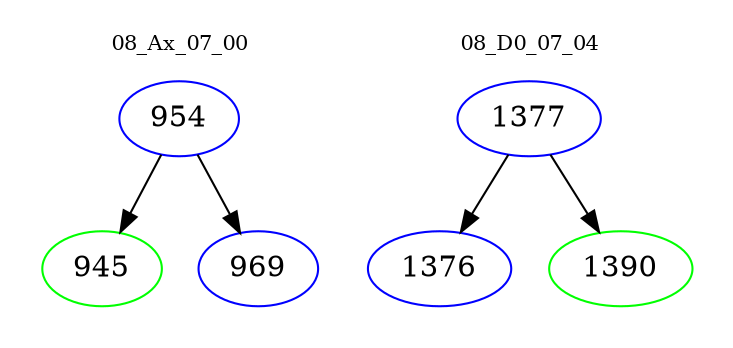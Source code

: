 digraph{
subgraph cluster_0 {
color = white
label = "08_Ax_07_00";
fontsize=10;
T0_954 [label="954", color="blue"]
T0_954 -> T0_945 [color="black"]
T0_945 [label="945", color="green"]
T0_954 -> T0_969 [color="black"]
T0_969 [label="969", color="blue"]
}
subgraph cluster_1 {
color = white
label = "08_D0_07_04";
fontsize=10;
T1_1377 [label="1377", color="blue"]
T1_1377 -> T1_1376 [color="black"]
T1_1376 [label="1376", color="blue"]
T1_1377 -> T1_1390 [color="black"]
T1_1390 [label="1390", color="green"]
}
}
